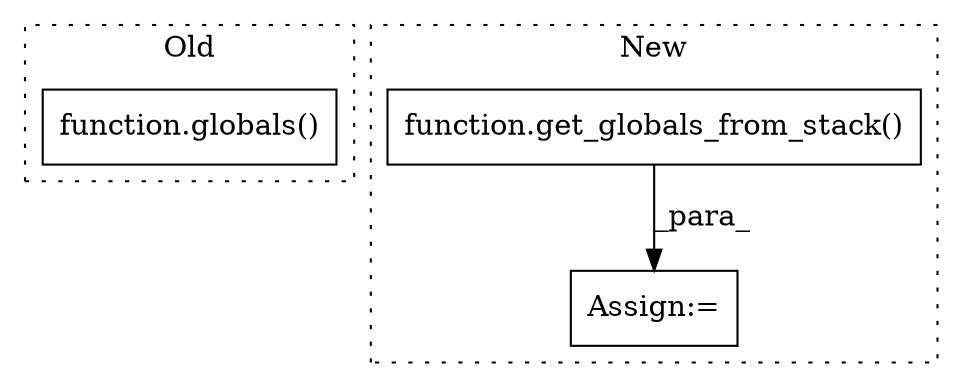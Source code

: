 digraph G {
subgraph cluster0 {
1 [label="function.globals()" a="75" s="7612" l="9" shape="box"];
label = "Old";
style="dotted";
}
subgraph cluster1 {
2 [label="function.get_globals_from_stack()" a="75" s="7462" l="24" shape="box"];
3 [label="Assign:=" a="68" s="7459" l="3" shape="box"];
label = "New";
style="dotted";
}
2 -> 3 [label="_para_"];
}
